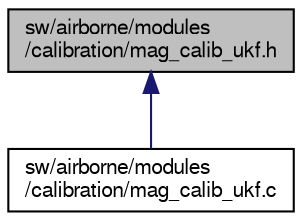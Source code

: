 digraph "sw/airborne/modules/calibration/mag_calib_ukf.h"
{
  edge [fontname="FreeSans",fontsize="10",labelfontname="FreeSans",labelfontsize="10"];
  node [fontname="FreeSans",fontsize="10",shape=record];
  Node1 [label="sw/airborne/modules\l/calibration/mag_calib_ukf.h",height=0.2,width=0.4,color="black", fillcolor="grey75", style="filled", fontcolor="black"];
  Node1 -> Node2 [dir="back",color="midnightblue",fontsize="10",style="solid",fontname="FreeSans"];
  Node2 [label="sw/airborne/modules\l/calibration/mag_calib_ukf.c",height=0.2,width=0.4,color="black", fillcolor="white", style="filled",URL="$mag__calib__ukf_8c.html"];
}
